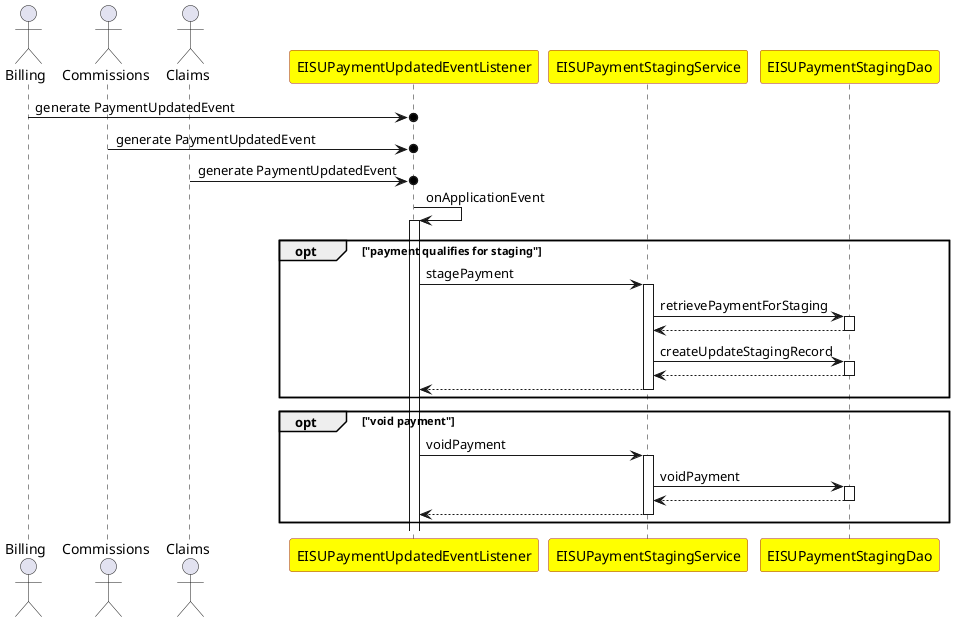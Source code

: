 @startuml

skinparam  participant {
  BackgroundColor yellow
  BorderColor brown
}

actor Billing
actor Commissions
actor Claims

participant EISUPaymentUpdatedEventListener
participant EISUPaymentStagingService
participant EISUPaymentStagingDao


Billing ->o EISUPaymentUpdatedEventListener : generate PaymentUpdatedEvent
Commissions ->o EISUPaymentUpdatedEventListener : generate PaymentUpdatedEvent
Claims ->o EISUPaymentUpdatedEventListener : generate PaymentUpdatedEvent

EISUPaymentUpdatedEventListener -> EISUPaymentUpdatedEventListener ++ :onApplicationEvent
opt "payment qualifies for staging"
EISUPaymentUpdatedEventListener -> EISUPaymentStagingService ++ : stagePayment
EISUPaymentStagingService -> EISUPaymentStagingDao ++ :retrievePaymentForStaging
return
EISUPaymentStagingService -> EISUPaymentStagingDao ++ :createUpdateStagingRecord
return
return
end

opt "void payment"
EISUPaymentUpdatedEventListener -> EISUPaymentStagingService ++ : voidPayment
EISUPaymentStagingService -> EISUPaymentStagingDao ++ :voidPayment
return
return
end

@enduml